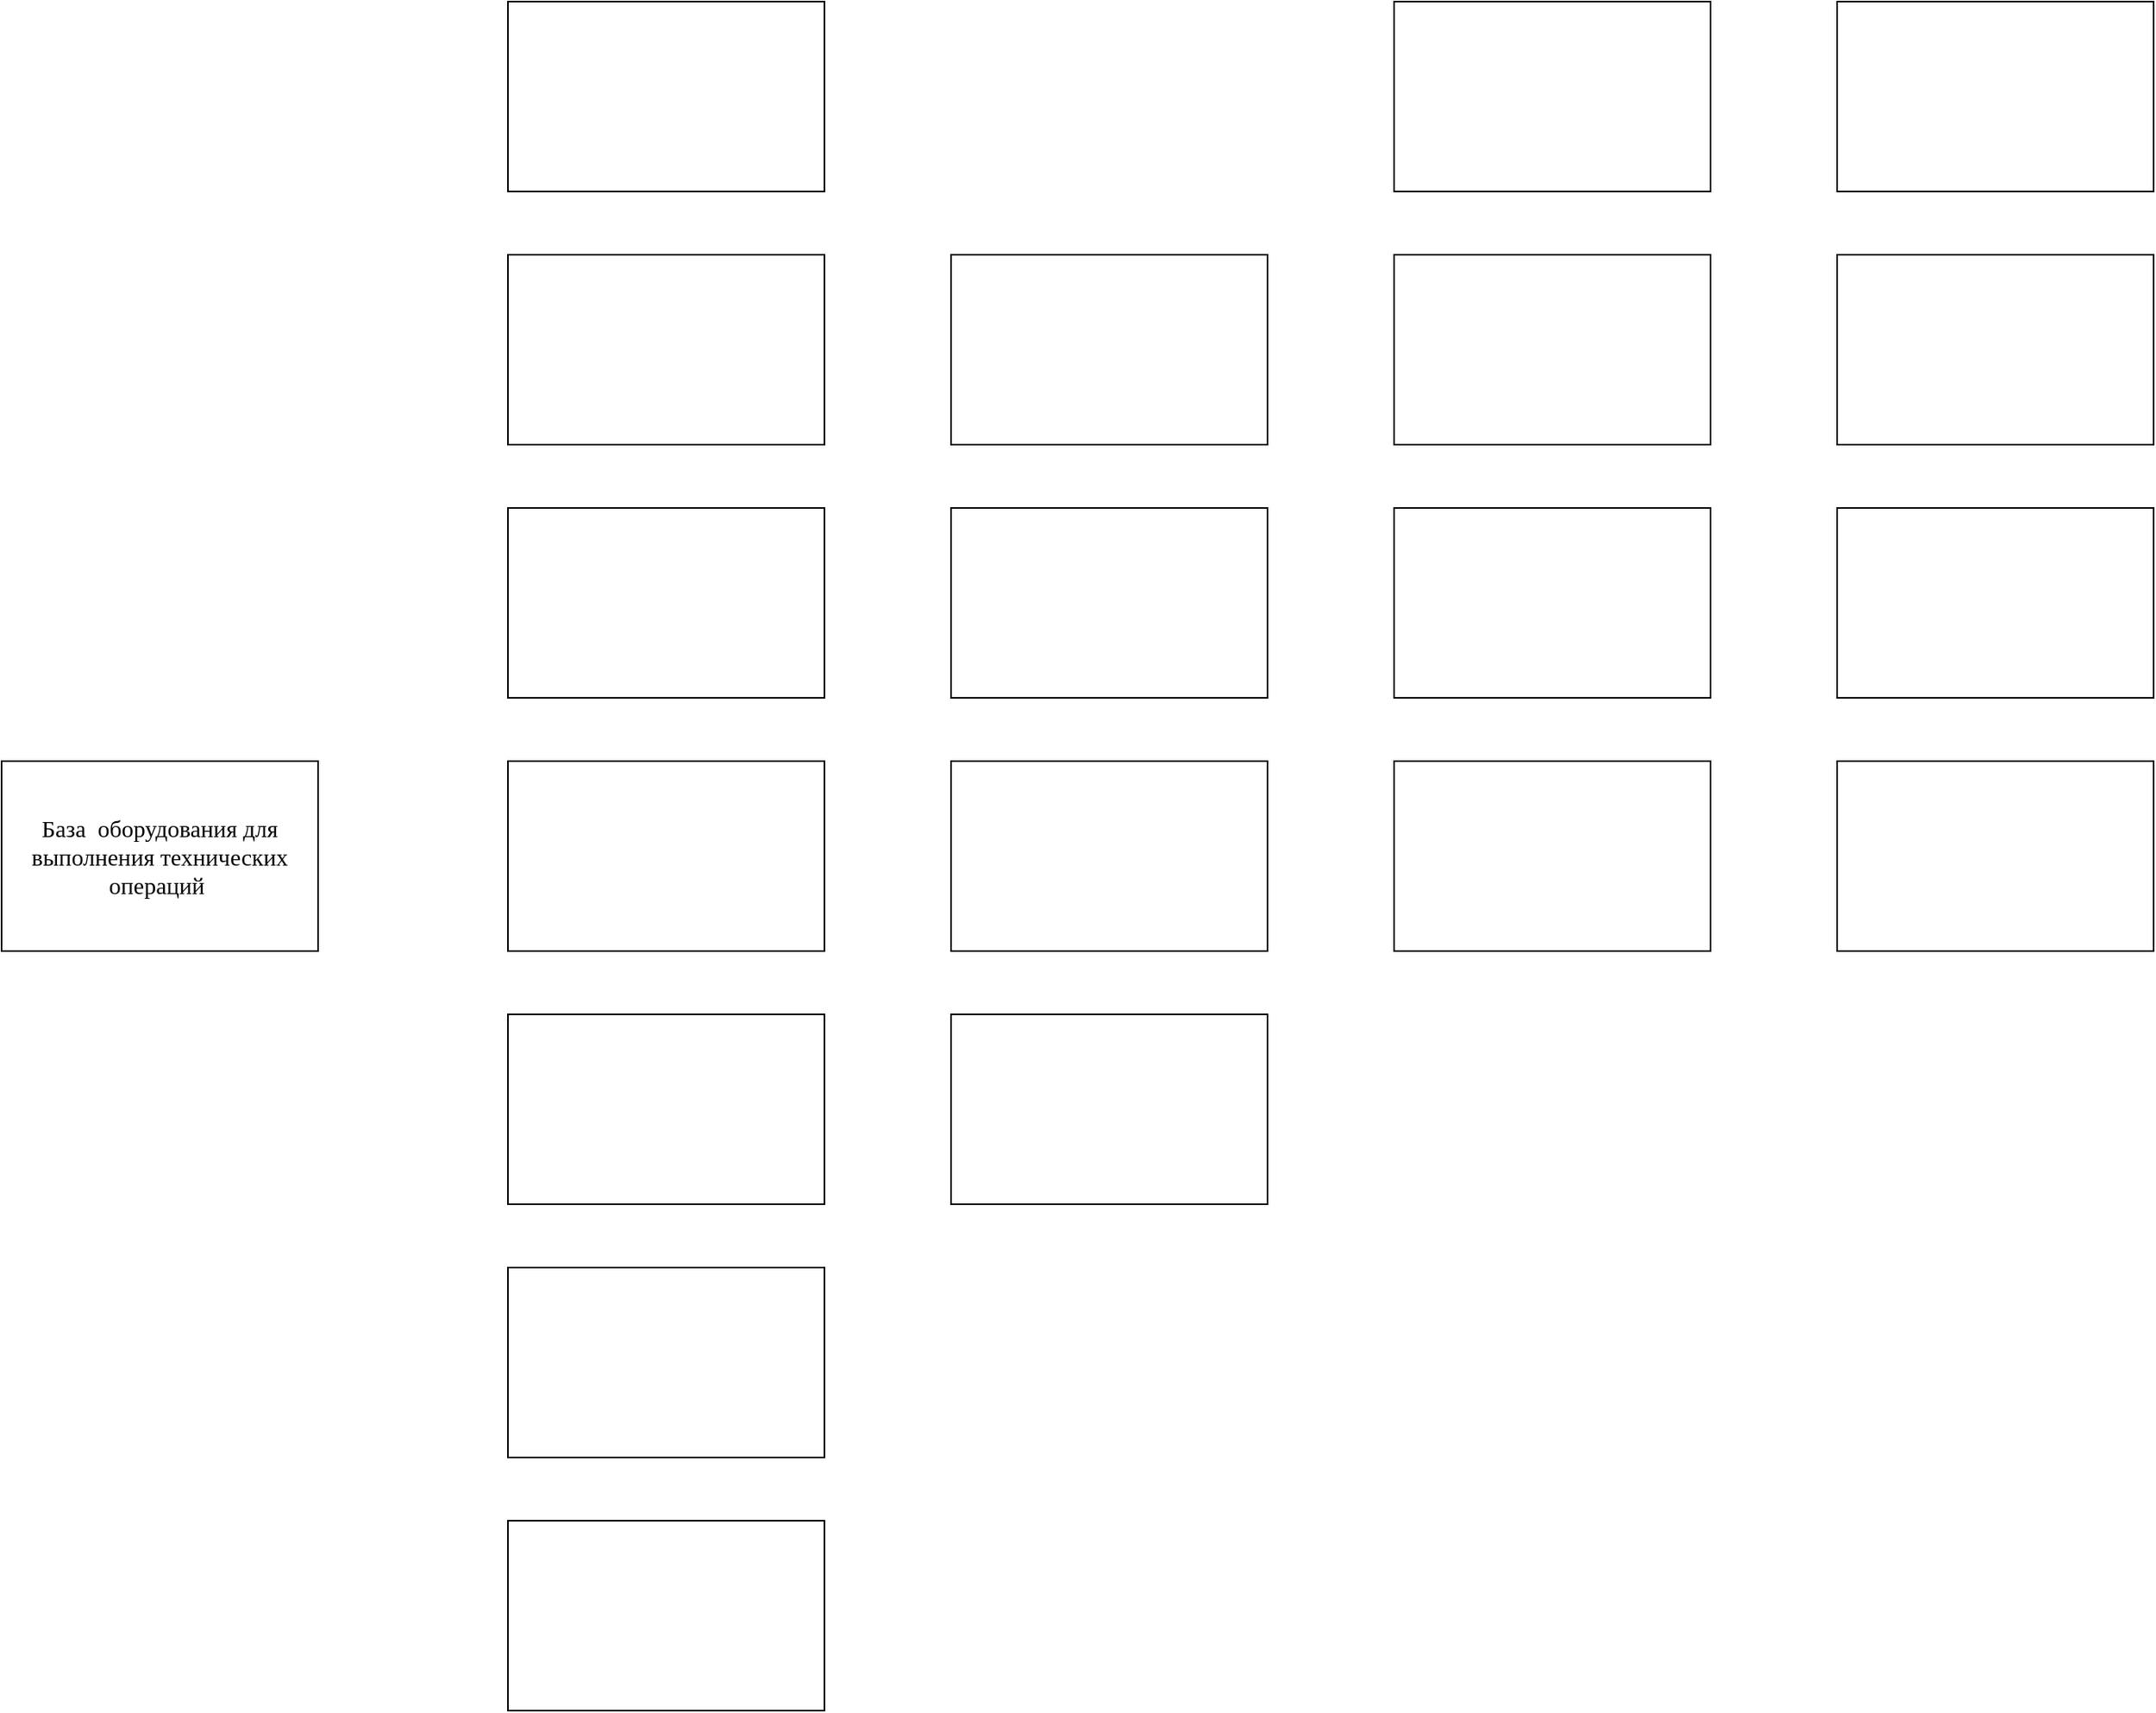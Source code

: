 <mxfile version="21.1.5" type="github">
  <diagram name="Page-1" id="Mj25eBMRVsyRUsFsZYLs">
    <mxGraphModel dx="2206" dy="1225" grid="1" gridSize="10" guides="1" tooltips="1" connect="1" arrows="1" fold="1" page="1" pageScale="1" pageWidth="1169" pageHeight="1654" math="0" shadow="0">
      <root>
        <mxCell id="0" />
        <mxCell id="1" parent="0" />
        <mxCell id="ikU8lWJFKBPcYdBVzW3l-1" value="&lt;font face=&quot;Tahoma&quot;&gt;База&amp;nbsp; оборудования для выполнения технических операций&amp;nbsp;&lt;/font&gt;" style="rounded=0;whiteSpace=wrap;html=1;fontSize=15;" vertex="1" parent="1">
          <mxGeometry x="40" y="600" width="200" height="120" as="geometry" />
        </mxCell>
        <mxCell id="ikU8lWJFKBPcYdBVzW3l-2" value="" style="rounded=0;whiteSpace=wrap;html=1;" vertex="1" parent="1">
          <mxGeometry x="360" y="280" width="200" height="120" as="geometry" />
        </mxCell>
        <mxCell id="ikU8lWJFKBPcYdBVzW3l-3" value="" style="rounded=0;whiteSpace=wrap;html=1;" vertex="1" parent="1">
          <mxGeometry x="360" y="440" width="200" height="120" as="geometry" />
        </mxCell>
        <mxCell id="ikU8lWJFKBPcYdBVzW3l-4" value="" style="rounded=0;whiteSpace=wrap;html=1;" vertex="1" parent="1">
          <mxGeometry x="360" y="120" width="200" height="120" as="geometry" />
        </mxCell>
        <mxCell id="ikU8lWJFKBPcYdBVzW3l-5" value="" style="rounded=0;whiteSpace=wrap;html=1;" vertex="1" parent="1">
          <mxGeometry x="360" y="600" width="200" height="120" as="geometry" />
        </mxCell>
        <mxCell id="ikU8lWJFKBPcYdBVzW3l-6" value="" style="rounded=0;whiteSpace=wrap;html=1;" vertex="1" parent="1">
          <mxGeometry x="360" y="760" width="200" height="120" as="geometry" />
        </mxCell>
        <mxCell id="ikU8lWJFKBPcYdBVzW3l-7" value="" style="rounded=0;whiteSpace=wrap;html=1;" vertex="1" parent="1">
          <mxGeometry x="360" y="920" width="200" height="120" as="geometry" />
        </mxCell>
        <mxCell id="ikU8lWJFKBPcYdBVzW3l-8" value="" style="rounded=0;whiteSpace=wrap;html=1;" vertex="1" parent="1">
          <mxGeometry x="360" y="1080" width="200" height="120" as="geometry" />
        </mxCell>
        <mxCell id="ikU8lWJFKBPcYdBVzW3l-9" value="" style="rounded=0;whiteSpace=wrap;html=1;" vertex="1" parent="1">
          <mxGeometry x="640" y="280" width="200" height="120" as="geometry" />
        </mxCell>
        <mxCell id="ikU8lWJFKBPcYdBVzW3l-10" value="" style="rounded=0;whiteSpace=wrap;html=1;" vertex="1" parent="1">
          <mxGeometry x="640" y="440" width="200" height="120" as="geometry" />
        </mxCell>
        <mxCell id="ikU8lWJFKBPcYdBVzW3l-11" value="" style="rounded=0;whiteSpace=wrap;html=1;" vertex="1" parent="1">
          <mxGeometry x="640" y="600" width="200" height="120" as="geometry" />
        </mxCell>
        <mxCell id="ikU8lWJFKBPcYdBVzW3l-12" value="" style="rounded=0;whiteSpace=wrap;html=1;" vertex="1" parent="1">
          <mxGeometry x="640" y="760" width="200" height="120" as="geometry" />
        </mxCell>
        <mxCell id="ikU8lWJFKBPcYdBVzW3l-15" value="" style="rounded=0;whiteSpace=wrap;html=1;" vertex="1" parent="1">
          <mxGeometry x="920" y="120" width="200" height="120" as="geometry" />
        </mxCell>
        <mxCell id="ikU8lWJFKBPcYdBVzW3l-16" value="" style="rounded=0;whiteSpace=wrap;html=1;" vertex="1" parent="1">
          <mxGeometry x="920" y="280" width="200" height="120" as="geometry" />
        </mxCell>
        <mxCell id="ikU8lWJFKBPcYdBVzW3l-17" value="" style="rounded=0;whiteSpace=wrap;html=1;" vertex="1" parent="1">
          <mxGeometry x="920" y="440" width="200" height="120" as="geometry" />
        </mxCell>
        <mxCell id="ikU8lWJFKBPcYdBVzW3l-18" value="" style="rounded=0;whiteSpace=wrap;html=1;" vertex="1" parent="1">
          <mxGeometry x="920" y="600" width="200" height="120" as="geometry" />
        </mxCell>
        <mxCell id="ikU8lWJFKBPcYdBVzW3l-19" value="" style="rounded=0;whiteSpace=wrap;html=1;" vertex="1" parent="1">
          <mxGeometry x="1200" y="120" width="200" height="120" as="geometry" />
        </mxCell>
        <mxCell id="ikU8lWJFKBPcYdBVzW3l-20" value="" style="rounded=0;whiteSpace=wrap;html=1;" vertex="1" parent="1">
          <mxGeometry x="1200" y="280" width="200" height="120" as="geometry" />
        </mxCell>
        <mxCell id="ikU8lWJFKBPcYdBVzW3l-21" value="" style="rounded=0;whiteSpace=wrap;html=1;" vertex="1" parent="1">
          <mxGeometry x="1200" y="440" width="200" height="120" as="geometry" />
        </mxCell>
        <mxCell id="ikU8lWJFKBPcYdBVzW3l-22" value="" style="rounded=0;whiteSpace=wrap;html=1;" vertex="1" parent="1">
          <mxGeometry x="1200" y="600" width="200" height="120" as="geometry" />
        </mxCell>
      </root>
    </mxGraphModel>
  </diagram>
</mxfile>
